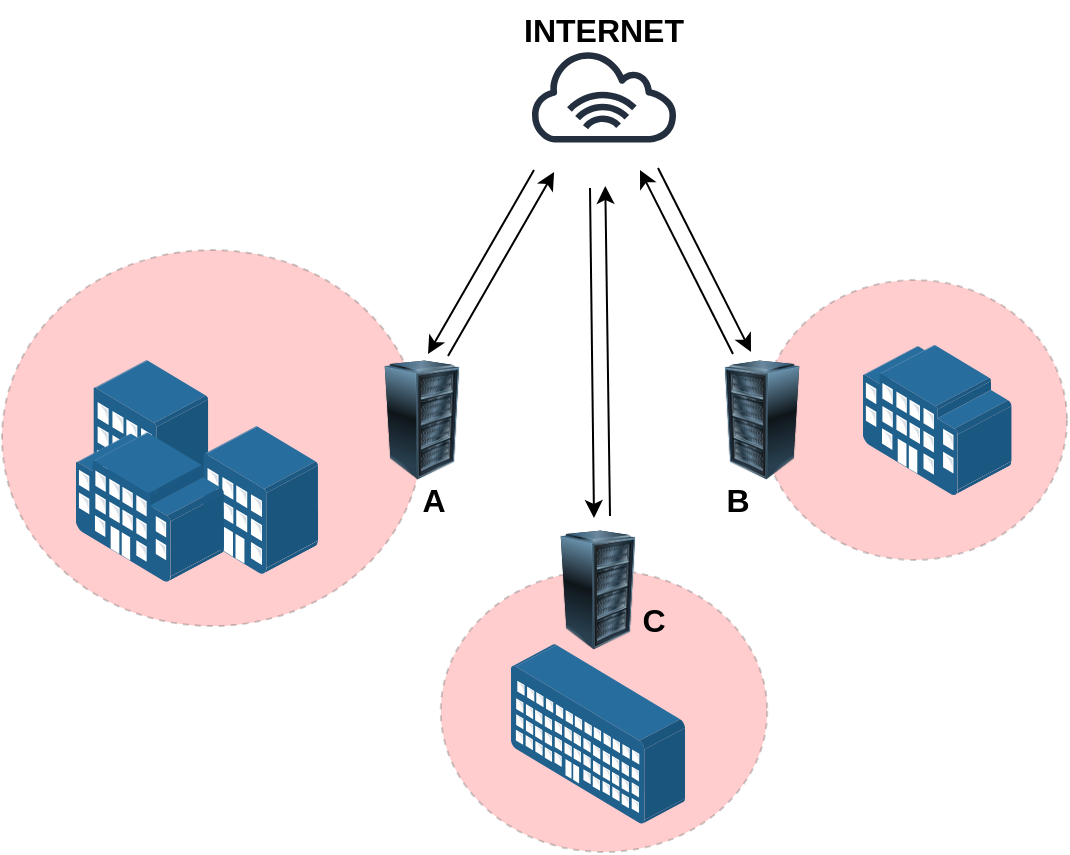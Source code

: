 <mxfile version="24.7.17">
  <diagram name="Página-1" id="bRfz_oTGeSjcoAtHIi3C">
    <mxGraphModel dx="1030" dy="413" grid="0" gridSize="10" guides="1" tooltips="1" connect="1" arrows="1" fold="1" page="1" pageScale="1" pageWidth="827" pageHeight="1169" math="0" shadow="0">
      <root>
        <mxCell id="0" />
        <mxCell id="1" parent="0" />
        <mxCell id="LbyYK6QOJ48q-XHCJVqT-23" value="" style="ellipse;whiteSpace=wrap;html=1;fillColor=#FF0808;gradientColor=none;opacity=20;dashed=1;shadow=0;" vertex="1" parent="1">
          <mxGeometry x="289.37" y="325" width="163.25" height="141" as="geometry" />
        </mxCell>
        <mxCell id="LbyYK6QOJ48q-XHCJVqT-6" value="" style="ellipse;whiteSpace=wrap;html=1;fillColor=#FF0808;gradientColor=none;opacity=20;dashed=1;" vertex="1" parent="1">
          <mxGeometry x="450" y="180" width="152.5" height="140" as="geometry" />
        </mxCell>
        <mxCell id="LbyYK6QOJ48q-XHCJVqT-5" value="" style="ellipse;whiteSpace=wrap;html=1;fillColor=#FF0808;gradientColor=none;opacity=20;dashed=1;" vertex="1" parent="1">
          <mxGeometry x="70" y="165" width="210" height="188" as="geometry" />
        </mxCell>
        <mxCell id="LbyYK6QOJ48q-XHCJVqT-1" value="" style="image;points=[];aspect=fixed;html=1;align=center;shadow=0;dashed=0;image=img/lib/allied_telesis/buildings/Building_Cluster.svg;" vertex="1" parent="1">
          <mxGeometry x="106.8" y="220" width="121.2" height="111" as="geometry" />
        </mxCell>
        <mxCell id="LbyYK6QOJ48q-XHCJVqT-2" value="" style="image;points=[];aspect=fixed;html=1;align=center;shadow=0;dashed=0;image=img/lib/allied_telesis/buildings/Large_Building.svg;" vertex="1" parent="1">
          <mxGeometry x="500" y="212.5" width="75" height="75" as="geometry" />
        </mxCell>
        <mxCell id="LbyYK6QOJ48q-XHCJVqT-4" value="" style="shape=image;html=1;verticalAlign=top;verticalLabelPosition=bottom;labelBackgroundColor=#ffffff;imageAspect=0;aspect=fixed;image=https://cdn4.iconfinder.com/data/icons/transportation-190/1000/aircraft_fighter_war_army_military_helicopter_helicopter_military-128.png" vertex="1" parent="1">
          <mxGeometry x="160" y="172" width="58" height="58" as="geometry" />
        </mxCell>
        <mxCell id="LbyYK6QOJ48q-XHCJVqT-8" value="" style="sketch=0;outlineConnect=0;fontColor=#232F3E;gradientColor=none;strokeColor=#232F3E;fillColor=none;dashed=0;verticalLabelPosition=bottom;verticalAlign=top;align=center;html=1;fontSize=12;fontStyle=0;aspect=fixed;shape=mxgraph.aws4.resourceIcon;resIcon=mxgraph.aws4.internet_alt1;" vertex="1" parent="1">
          <mxGeometry x="326" y="43" width="90" height="90" as="geometry" />
        </mxCell>
        <mxCell id="LbyYK6QOJ48q-XHCJVqT-9" value="" style="image;html=1;image=img/lib/clip_art/computers/Server_Rack_128x128.png" vertex="1" parent="1">
          <mxGeometry x="250" y="220" width="60" height="60" as="geometry" />
        </mxCell>
        <mxCell id="LbyYK6QOJ48q-XHCJVqT-10" value="" style="image;html=1;image=img/lib/clip_art/computers/Server_Rack_128x128.png;portConstraintRotation=0;direction=east;flipH=1;" vertex="1" parent="1">
          <mxGeometry x="420" y="220" width="60" height="60" as="geometry" />
        </mxCell>
        <mxCell id="LbyYK6QOJ48q-XHCJVqT-11" value="" style="endArrow=classic;html=1;rounded=0;" edge="1" parent="1">
          <mxGeometry width="50" height="50" relative="1" as="geometry">
            <mxPoint x="293" y="218" as="sourcePoint" />
            <mxPoint x="346.051" y="126" as="targetPoint" />
          </mxGeometry>
        </mxCell>
        <mxCell id="LbyYK6QOJ48q-XHCJVqT-12" value="" style="endArrow=none;html=1;rounded=0;startArrow=classic;startFill=1;endFill=0;" edge="1" parent="1">
          <mxGeometry width="50" height="50" relative="1" as="geometry">
            <mxPoint x="283" y="217" as="sourcePoint" />
            <mxPoint x="336" y="125" as="targetPoint" />
          </mxGeometry>
        </mxCell>
        <mxCell id="LbyYK6QOJ48q-XHCJVqT-13" value="" style="endArrow=classic;html=1;rounded=0;" edge="1" parent="1">
          <mxGeometry width="50" height="50" relative="1" as="geometry">
            <mxPoint x="435.5" y="217" as="sourcePoint" />
            <mxPoint x="389" y="125" as="targetPoint" />
          </mxGeometry>
        </mxCell>
        <mxCell id="LbyYK6QOJ48q-XHCJVqT-15" value="" style="endArrow=none;html=1;rounded=0;startArrow=classic;startFill=1;endFill=0;" edge="1" parent="1">
          <mxGeometry width="50" height="50" relative="1" as="geometry">
            <mxPoint x="444.5" y="216" as="sourcePoint" />
            <mxPoint x="398" y="124" as="targetPoint" />
          </mxGeometry>
        </mxCell>
        <mxCell id="LbyYK6QOJ48q-XHCJVqT-17" value="INTERNET" style="text;html=1;align=center;verticalAlign=middle;whiteSpace=wrap;rounded=0;fontStyle=1;fontSize=16;" vertex="1" parent="1">
          <mxGeometry x="341" y="40" width="60" height="30" as="geometry" />
        </mxCell>
        <mxCell id="LbyYK6QOJ48q-XHCJVqT-18" value="A" style="text;html=1;align=center;verticalAlign=middle;whiteSpace=wrap;rounded=0;fontStyle=1;fontSize=16;" vertex="1" parent="1">
          <mxGeometry x="256" y="275" width="60" height="30" as="geometry" />
        </mxCell>
        <mxCell id="LbyYK6QOJ48q-XHCJVqT-19" value="B" style="text;html=1;align=center;verticalAlign=middle;whiteSpace=wrap;rounded=0;fontStyle=1;fontSize=16;" vertex="1" parent="1">
          <mxGeometry x="408" y="275" width="60" height="30" as="geometry" />
        </mxCell>
        <mxCell id="LbyYK6QOJ48q-XHCJVqT-21" value="" style="image;points=[];aspect=fixed;html=1;align=center;shadow=0;dashed=0;image=img/lib/allied_telesis/buildings/Long_Building.svg;" vertex="1" parent="1">
          <mxGeometry x="324.45" y="362" width="87.08" height="90" as="geometry" />
        </mxCell>
        <mxCell id="LbyYK6QOJ48q-XHCJVqT-22" value="" style="image;html=1;image=img/lib/clip_art/computers/Server_Rack_128x128.png" vertex="1" parent="1">
          <mxGeometry x="338" y="305" width="60" height="60" as="geometry" />
        </mxCell>
        <mxCell id="LbyYK6QOJ48q-XHCJVqT-24" value="C" style="text;html=1;align=center;verticalAlign=middle;whiteSpace=wrap;rounded=0;fontStyle=1;fontSize=16;" vertex="1" parent="1">
          <mxGeometry x="366" y="335" width="60" height="30" as="geometry" />
        </mxCell>
        <mxCell id="LbyYK6QOJ48q-XHCJVqT-25" value="" style="endArrow=classic;html=1;rounded=0;" edge="1" parent="1" target="LbyYK6QOJ48q-XHCJVqT-8">
          <mxGeometry width="50" height="50" relative="1" as="geometry">
            <mxPoint x="374" y="298" as="sourcePoint" />
            <mxPoint x="416" y="230" as="targetPoint" />
          </mxGeometry>
        </mxCell>
        <mxCell id="LbyYK6QOJ48q-XHCJVqT-26" value="" style="endArrow=none;html=1;rounded=0;startArrow=classic;startFill=1;endFill=0;" edge="1" parent="1">
          <mxGeometry width="50" height="50" relative="1" as="geometry">
            <mxPoint x="366" y="299" as="sourcePoint" />
            <mxPoint x="364" y="134" as="targetPoint" />
          </mxGeometry>
        </mxCell>
      </root>
    </mxGraphModel>
  </diagram>
</mxfile>
